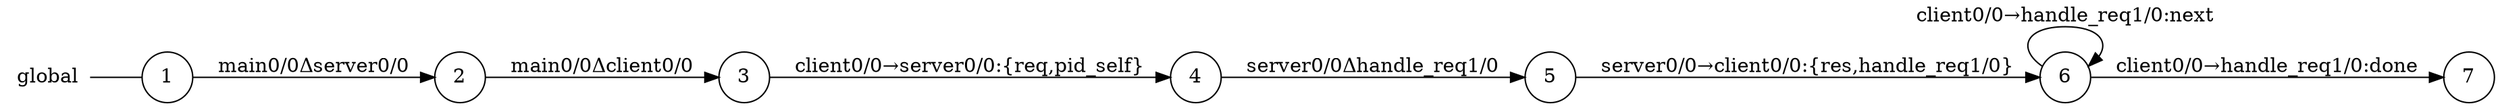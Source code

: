 digraph global {
	rankdir="LR";
	n_0 [label="global", shape="plaintext"];
	n_1 [id="5", shape=circle, label="5"];
	n_2 [id="6", shape=circle, label="6"];
	n_3 [id="1", shape=circle, label="1"];
	n_0 -> n_3 [arrowhead=none];
	n_4 [id="2", shape=circle, label="2"];
	n_5 [id="4", shape=circle, label="4"];
	n_6 [id="7", shape=circle, label="7"];
	n_7 [id="3", shape=circle, label="3"];

	n_1 -> n_2 [id="[$e|4]", label="server0/0→client0/0:{res,handle_req1/0}"];
	n_4 -> n_7 [id="[$e|1]", label="main0/0Δclient0/0"];
	n_5 -> n_1 [id="[$e|3]", label="server0/0Δhandle_req1/0"];
	n_2 -> n_2 [id="[$e|6]", label="client0/0→handle_req1/0:next"];
	n_3 -> n_4 [id="[$e|0]", label="main0/0Δserver0/0"];
	n_7 -> n_5 [id="[$e|2]", label="client0/0→server0/0:{req,pid_self}"];
	n_2 -> n_6 [id="[$e|5]", label="client0/0→handle_req1/0:done"];
}
